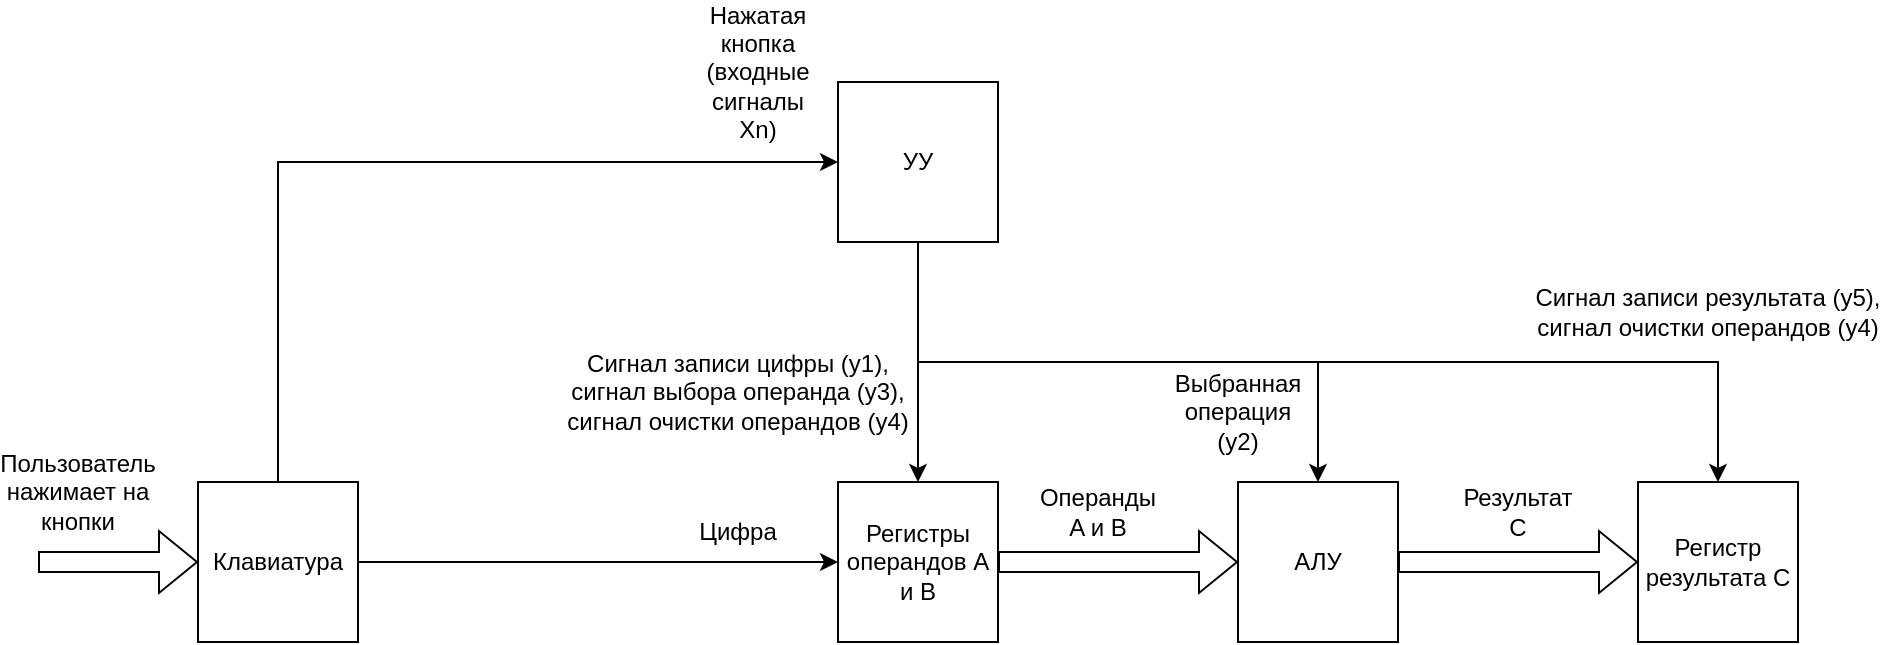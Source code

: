 <mxfile version="21.7.5" type="device">
  <diagram name="Страница — 1" id="NDDwZ7xL17cEPSqfULy6">
    <mxGraphModel dx="1532" dy="414" grid="1" gridSize="10" guides="1" tooltips="1" connect="1" arrows="1" fold="1" page="1" pageScale="1" pageWidth="827" pageHeight="1169" math="0" shadow="0">
      <root>
        <mxCell id="0" />
        <mxCell id="1" parent="0" />
        <mxCell id="8U4wh3nN6MlztjWbU61p-1" value="Клавиатура" style="rounded=0;whiteSpace=wrap;html=1;" vertex="1" parent="1">
          <mxGeometry x="80" y="320" width="80" height="80" as="geometry" />
        </mxCell>
        <mxCell id="8U4wh3nN6MlztjWbU61p-2" value="УУ" style="rounded=0;whiteSpace=wrap;html=1;" vertex="1" parent="1">
          <mxGeometry x="400" y="120" width="80" height="80" as="geometry" />
        </mxCell>
        <mxCell id="8U4wh3nN6MlztjWbU61p-3" value="" style="endArrow=classic;html=1;rounded=0;exitX=0.5;exitY=0;exitDx=0;exitDy=0;entryX=0;entryY=0.5;entryDx=0;entryDy=0;" edge="1" parent="1" source="8U4wh3nN6MlztjWbU61p-1" target="8U4wh3nN6MlztjWbU61p-2">
          <mxGeometry width="50" height="50" relative="1" as="geometry">
            <mxPoint x="400" y="290" as="sourcePoint" />
            <mxPoint x="450" y="240" as="targetPoint" />
            <Array as="points">
              <mxPoint x="120" y="160" />
            </Array>
          </mxGeometry>
        </mxCell>
        <mxCell id="8U4wh3nN6MlztjWbU61p-4" value="Нажатая кнопка (входные сигналы Xn)" style="text;html=1;strokeColor=none;fillColor=none;align=center;verticalAlign=middle;whiteSpace=wrap;rounded=0;" vertex="1" parent="1">
          <mxGeometry x="330" y="100" width="60" height="30" as="geometry" />
        </mxCell>
        <mxCell id="8U4wh3nN6MlztjWbU61p-5" value="Регистры операндов A и B" style="rounded=0;whiteSpace=wrap;html=1;" vertex="1" parent="1">
          <mxGeometry x="400" y="320" width="80" height="80" as="geometry" />
        </mxCell>
        <mxCell id="8U4wh3nN6MlztjWbU61p-6" value="" style="shape=flexArrow;endArrow=classic;html=1;rounded=0;entryX=0;entryY=0.5;entryDx=0;entryDy=0;" edge="1" parent="1" target="8U4wh3nN6MlztjWbU61p-1">
          <mxGeometry width="50" height="50" relative="1" as="geometry">
            <mxPoint y="360" as="sourcePoint" />
            <mxPoint x="20" y="335" as="targetPoint" />
          </mxGeometry>
        </mxCell>
        <mxCell id="8U4wh3nN6MlztjWbU61p-7" value="Пользователь нажимает на кнопки" style="text;html=1;strokeColor=none;fillColor=none;align=center;verticalAlign=middle;whiteSpace=wrap;rounded=0;" vertex="1" parent="1">
          <mxGeometry x="-10" y="310" width="60" height="30" as="geometry" />
        </mxCell>
        <mxCell id="8U4wh3nN6MlztjWbU61p-8" value="" style="endArrow=classic;html=1;rounded=0;exitX=1;exitY=0.5;exitDx=0;exitDy=0;entryX=0;entryY=0.5;entryDx=0;entryDy=0;" edge="1" parent="1" source="8U4wh3nN6MlztjWbU61p-1" target="8U4wh3nN6MlztjWbU61p-5">
          <mxGeometry width="50" height="50" relative="1" as="geometry">
            <mxPoint x="390" y="370" as="sourcePoint" />
            <mxPoint x="440" y="320" as="targetPoint" />
          </mxGeometry>
        </mxCell>
        <mxCell id="8U4wh3nN6MlztjWbU61p-9" value="Цифра" style="text;html=1;strokeColor=none;fillColor=none;align=center;verticalAlign=middle;whiteSpace=wrap;rounded=0;" vertex="1" parent="1">
          <mxGeometry x="320" y="330" width="60" height="30" as="geometry" />
        </mxCell>
        <mxCell id="8U4wh3nN6MlztjWbU61p-10" value="" style="endArrow=classic;html=1;rounded=0;exitX=0.5;exitY=1;exitDx=0;exitDy=0;entryX=0.5;entryY=0;entryDx=0;entryDy=0;" edge="1" parent="1" source="8U4wh3nN6MlztjWbU61p-2" target="8U4wh3nN6MlztjWbU61p-5">
          <mxGeometry width="50" height="50" relative="1" as="geometry">
            <mxPoint x="470" y="280" as="sourcePoint" />
            <mxPoint x="520" y="230" as="targetPoint" />
          </mxGeometry>
        </mxCell>
        <mxCell id="8U4wh3nN6MlztjWbU61p-11" value="Сигнал записи цифры (y1),&lt;br&gt;сигнал выбора операнда (y3), сигнал очистки операндов (y4)" style="text;html=1;strokeColor=none;fillColor=none;align=center;verticalAlign=middle;whiteSpace=wrap;rounded=0;" vertex="1" parent="1">
          <mxGeometry x="255" y="250" width="190" height="50" as="geometry" />
        </mxCell>
        <mxCell id="8U4wh3nN6MlztjWbU61p-12" value="АЛУ" style="rounded=0;whiteSpace=wrap;html=1;" vertex="1" parent="1">
          <mxGeometry x="600" y="320" width="80" height="80" as="geometry" />
        </mxCell>
        <mxCell id="8U4wh3nN6MlztjWbU61p-14" value="" style="shape=flexArrow;endArrow=classic;html=1;rounded=0;exitX=1;exitY=0.5;exitDx=0;exitDy=0;entryX=0;entryY=0.5;entryDx=0;entryDy=0;" edge="1" parent="1" source="8U4wh3nN6MlztjWbU61p-5" target="8U4wh3nN6MlztjWbU61p-12">
          <mxGeometry width="50" height="50" relative="1" as="geometry">
            <mxPoint x="510" y="370" as="sourcePoint" />
            <mxPoint x="560" y="320" as="targetPoint" />
          </mxGeometry>
        </mxCell>
        <mxCell id="8U4wh3nN6MlztjWbU61p-15" value="Операнды A и B" style="text;html=1;strokeColor=none;fillColor=none;align=center;verticalAlign=middle;whiteSpace=wrap;rounded=0;" vertex="1" parent="1">
          <mxGeometry x="500" y="320" width="60" height="30" as="geometry" />
        </mxCell>
        <mxCell id="8U4wh3nN6MlztjWbU61p-16" value="" style="endArrow=classic;html=1;rounded=0;entryX=0.5;entryY=0;entryDx=0;entryDy=0;exitX=0.5;exitY=1;exitDx=0;exitDy=0;" edge="1" parent="1" source="8U4wh3nN6MlztjWbU61p-2" target="8U4wh3nN6MlztjWbU61p-12">
          <mxGeometry width="50" height="50" relative="1" as="geometry">
            <mxPoint x="560" y="310" as="sourcePoint" />
            <mxPoint x="610" y="260" as="targetPoint" />
            <Array as="points">
              <mxPoint x="440" y="260" />
              <mxPoint x="640" y="260" />
            </Array>
          </mxGeometry>
        </mxCell>
        <mxCell id="8U4wh3nN6MlztjWbU61p-17" value="Выбранная операция (y2)" style="text;html=1;strokeColor=none;fillColor=none;align=center;verticalAlign=middle;whiteSpace=wrap;rounded=0;" vertex="1" parent="1">
          <mxGeometry x="570" y="270" width="60" height="30" as="geometry" />
        </mxCell>
        <mxCell id="8U4wh3nN6MlztjWbU61p-18" value="Регистр результата C" style="rounded=0;whiteSpace=wrap;html=1;" vertex="1" parent="1">
          <mxGeometry x="800" y="320" width="80" height="80" as="geometry" />
        </mxCell>
        <mxCell id="8U4wh3nN6MlztjWbU61p-19" value="" style="shape=flexArrow;endArrow=classic;html=1;rounded=0;exitX=1;exitY=0.5;exitDx=0;exitDy=0;entryX=0;entryY=0.5;entryDx=0;entryDy=0;" edge="1" parent="1" source="8U4wh3nN6MlztjWbU61p-12" target="8U4wh3nN6MlztjWbU61p-18">
          <mxGeometry width="50" height="50" relative="1" as="geometry">
            <mxPoint x="710" y="360" as="sourcePoint" />
            <mxPoint x="760" y="310" as="targetPoint" />
          </mxGeometry>
        </mxCell>
        <mxCell id="8U4wh3nN6MlztjWbU61p-20" value="Результат C" style="text;html=1;strokeColor=none;fillColor=none;align=center;verticalAlign=middle;whiteSpace=wrap;rounded=0;" vertex="1" parent="1">
          <mxGeometry x="710" y="320" width="60" height="30" as="geometry" />
        </mxCell>
        <mxCell id="8U4wh3nN6MlztjWbU61p-21" value="" style="endArrow=classic;html=1;rounded=0;exitX=0.5;exitY=1;exitDx=0;exitDy=0;entryX=0.5;entryY=0;entryDx=0;entryDy=0;" edge="1" parent="1" source="8U4wh3nN6MlztjWbU61p-2" target="8U4wh3nN6MlztjWbU61p-18">
          <mxGeometry width="50" height="50" relative="1" as="geometry">
            <mxPoint x="610" y="310" as="sourcePoint" />
            <mxPoint x="660" y="260" as="targetPoint" />
            <Array as="points">
              <mxPoint x="440" y="260" />
              <mxPoint x="840" y="260" />
            </Array>
          </mxGeometry>
        </mxCell>
        <mxCell id="8U4wh3nN6MlztjWbU61p-22" value="Сигнал записи результата (y5), сигнал очистки операндов (y4)" style="text;html=1;strokeColor=none;fillColor=none;align=center;verticalAlign=middle;whiteSpace=wrap;rounded=0;" vertex="1" parent="1">
          <mxGeometry x="740" y="210" width="190" height="50" as="geometry" />
        </mxCell>
      </root>
    </mxGraphModel>
  </diagram>
</mxfile>
